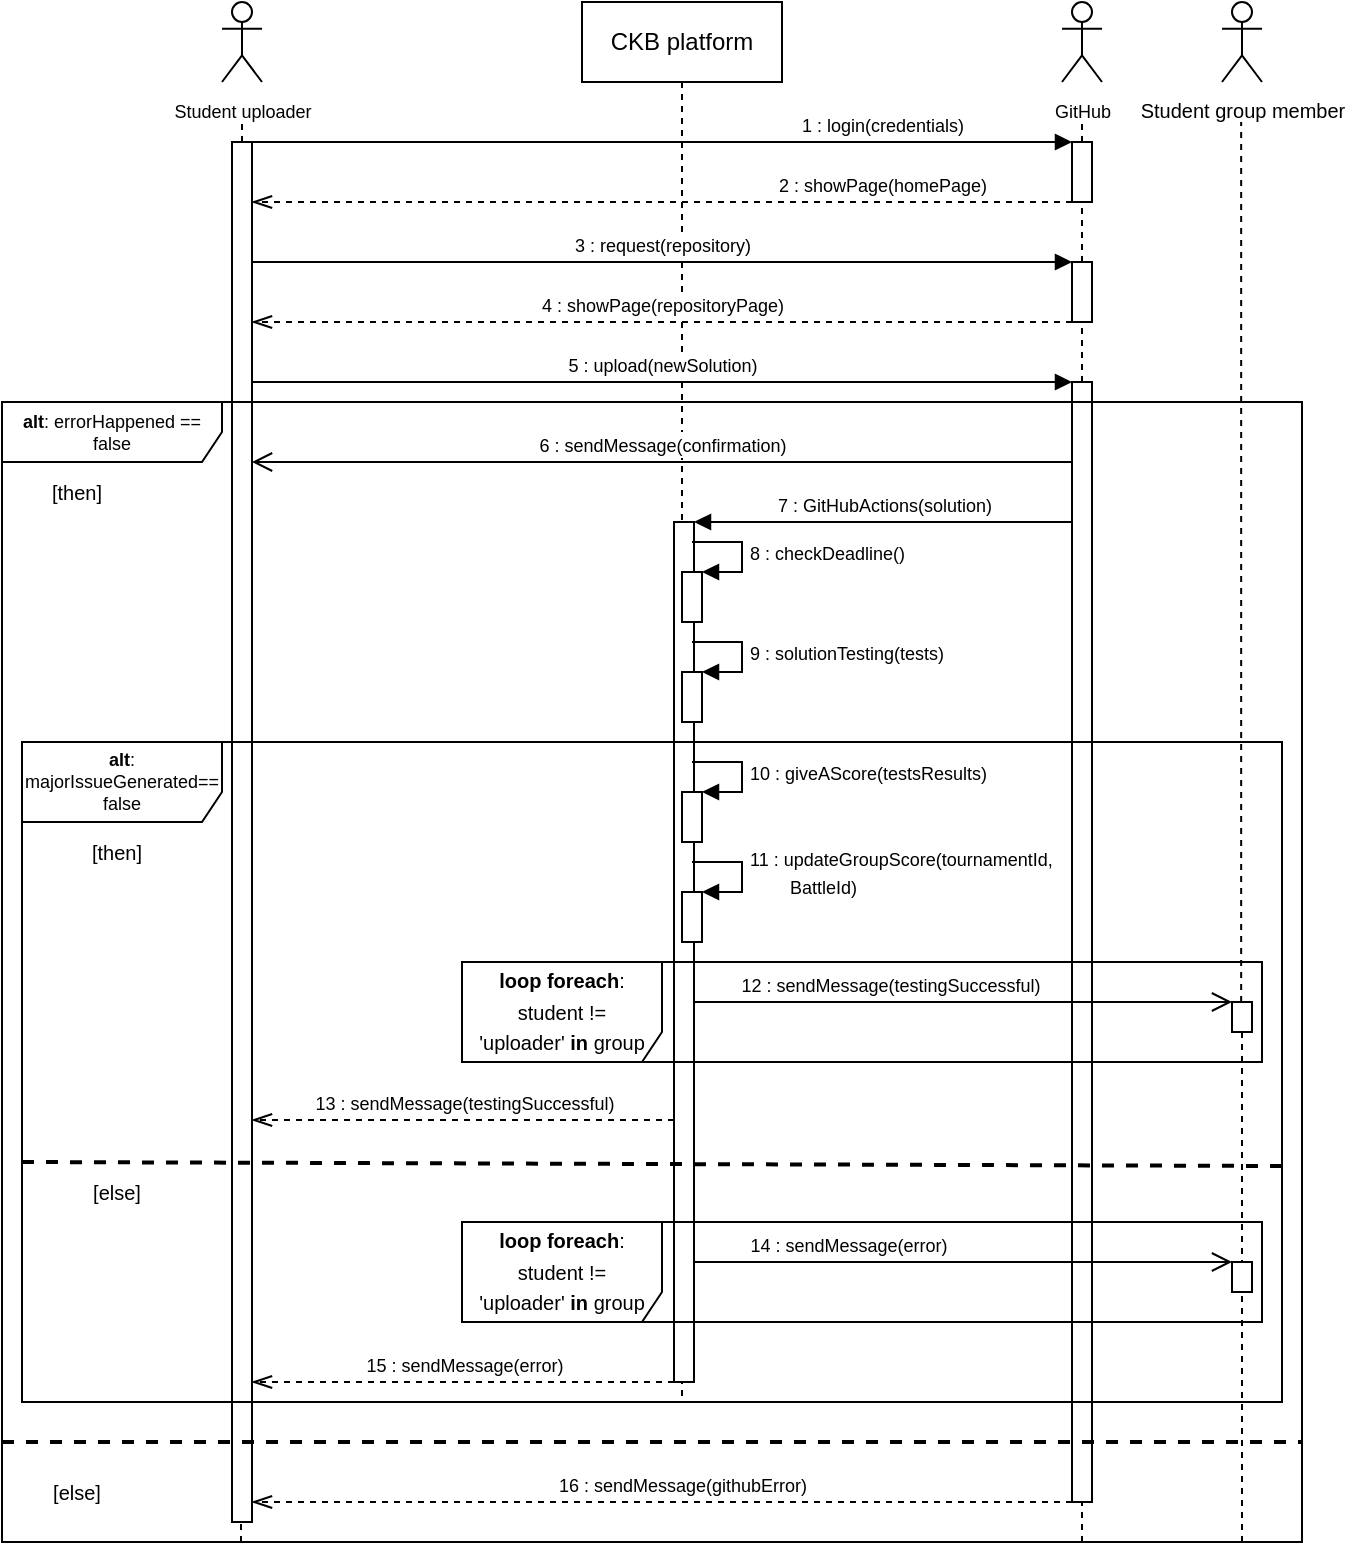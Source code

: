 <mxfile version="22.1.8" type="device">
  <diagram name="Page-1" id="2YBvvXClWsGukQMizWep">
    <mxGraphModel dx="2284" dy="746" grid="1" gridSize="10" guides="1" tooltips="1" connect="1" arrows="1" fold="1" page="1" pageScale="1" pageWidth="850" pageHeight="1100" math="0" shadow="0">
      <root>
        <mxCell id="0" />
        <mxCell id="1" parent="0" />
        <mxCell id="xNlqgEtzLe3WfWEDsrTl-1" value="CKB platform" style="shape=umlLifeline;perimeter=lifelinePerimeter;whiteSpace=wrap;html=1;container=0;dropTarget=0;collapsible=0;recursiveResize=0;outlineConnect=0;portConstraint=eastwest;newEdgeStyle={&quot;edgeStyle&quot;:&quot;elbowEdgeStyle&quot;,&quot;elbow&quot;:&quot;vertical&quot;,&quot;curved&quot;:0,&quot;rounded&quot;:0};" parent="1" vertex="1">
          <mxGeometry x="80" y="40" width="100" height="700" as="geometry" />
        </mxCell>
        <mxCell id="xNlqgEtzLe3WfWEDsrTl-5" value="" style="html=1;points=[];perimeter=orthogonalPerimeter;outlineConnect=0;targetShapes=umlLifeline;portConstraint=eastwest;newEdgeStyle={&quot;edgeStyle&quot;:&quot;elbowEdgeStyle&quot;,&quot;elbow&quot;:&quot;vertical&quot;,&quot;curved&quot;:0,&quot;rounded&quot;:0};" parent="xNlqgEtzLe3WfWEDsrTl-1" vertex="1">
          <mxGeometry x="46" y="260" width="10" height="430" as="geometry" />
        </mxCell>
        <mxCell id="xNlqgEtzLe3WfWEDsrTl-10" value="&lt;font style=&quot;font-size: 9px;&quot;&gt;Student uploader&lt;/font&gt;" style="shape=umlActor;verticalLabelPosition=bottom;verticalAlign=top;html=1;outlineConnect=0;" parent="1" vertex="1">
          <mxGeometry x="-100" y="40" width="20" height="40" as="geometry" />
        </mxCell>
        <mxCell id="xNlqgEtzLe3WfWEDsrTl-11" value="" style="endArrow=none;dashed=1;html=1;rounded=0;" parent="1" source="xNlqgEtzLe3WfWEDsrTl-12" edge="1">
          <mxGeometry width="50" height="50" relative="1" as="geometry">
            <mxPoint x="-90" y="350" as="sourcePoint" />
            <mxPoint x="-90" y="100" as="targetPoint" />
          </mxGeometry>
        </mxCell>
        <mxCell id="xNlqgEtzLe3WfWEDsrTl-12" value="" style="html=1;points=[];perimeter=orthogonalPerimeter;outlineConnect=0;targetShapes=umlLifeline;portConstraint=eastwest;newEdgeStyle={&quot;edgeStyle&quot;:&quot;elbowEdgeStyle&quot;,&quot;elbow&quot;:&quot;vertical&quot;,&quot;curved&quot;:0,&quot;rounded&quot;:0};" parent="1" vertex="1">
          <mxGeometry x="-95" y="110" width="10" height="690" as="geometry" />
        </mxCell>
        <mxCell id="xNlqgEtzLe3WfWEDsrTl-13" value="&lt;font style=&quot;font-size: 9px;&quot;&gt;1 : login(credentials)&lt;/font&gt;" style="html=1;verticalAlign=bottom;endArrow=block;edgeStyle=elbowEdgeStyle;elbow=horizontal;curved=0;rounded=0;" parent="1" source="xNlqgEtzLe3WfWEDsrTl-12" target="xNlqgEtzLe3WfWEDsrTl-29" edge="1">
          <mxGeometry x="0.537" relative="1" as="geometry">
            <mxPoint x="-50" y="110" as="sourcePoint" />
            <Array as="points">
              <mxPoint x="30" y="110" />
            </Array>
            <mxPoint x="320" y="110" as="targetPoint" />
            <mxPoint as="offset" />
          </mxGeometry>
        </mxCell>
        <mxCell id="xNlqgEtzLe3WfWEDsrTl-14" value="&lt;font style=&quot;font-size: 9px;&quot;&gt;2 : showPage(homePage)&lt;/font&gt;" style="html=1;verticalAlign=bottom;endArrow=openThin;dashed=1;endSize=8;edgeStyle=elbowEdgeStyle;elbow=vertical;curved=0;rounded=0;endFill=0;" parent="1" source="xNlqgEtzLe3WfWEDsrTl-29" target="xNlqgEtzLe3WfWEDsrTl-12" edge="1">
          <mxGeometry x="-0.537" relative="1" as="geometry">
            <mxPoint x="-50" y="140" as="targetPoint" />
            <Array as="points">
              <mxPoint x="5" y="140" />
            </Array>
            <mxPoint x="125" y="140" as="sourcePoint" />
            <mxPoint as="offset" />
          </mxGeometry>
        </mxCell>
        <mxCell id="xNlqgEtzLe3WfWEDsrTl-15" value="&lt;font style=&quot;font-size: 9px;&quot;&gt;3&amp;nbsp;: request(repository)&lt;/font&gt;" style="html=1;verticalAlign=bottom;endArrow=block;edgeStyle=elbowEdgeStyle;elbow=vertical;curved=0;rounded=0;" parent="1" source="xNlqgEtzLe3WfWEDsrTl-12" target="xNlqgEtzLe3WfWEDsrTl-3" edge="1">
          <mxGeometry relative="1" as="geometry">
            <mxPoint x="-80" y="190" as="sourcePoint" />
            <Array as="points">
              <mxPoint x="30" y="170" />
            </Array>
            <mxPoint x="90" y="200" as="targetPoint" />
          </mxGeometry>
        </mxCell>
        <mxCell id="xNlqgEtzLe3WfWEDsrTl-16" value="&lt;font style=&quot;font-size: 9px;&quot;&gt;4 : showPage(repositoryPage)&lt;/font&gt;" style="html=1;verticalAlign=bottom;endArrow=openThin;dashed=1;endSize=8;edgeStyle=elbowEdgeStyle;elbow=vertical;curved=0;rounded=0;endFill=0;" parent="1" source="xNlqgEtzLe3WfWEDsrTl-3" target="xNlqgEtzLe3WfWEDsrTl-12" edge="1">
          <mxGeometry relative="1" as="geometry">
            <mxPoint x="-85" y="230" as="targetPoint" />
            <Array as="points">
              <mxPoint x="120" y="200" />
            </Array>
            <mxPoint x="125" y="230" as="sourcePoint" />
          </mxGeometry>
        </mxCell>
        <mxCell id="xNlqgEtzLe3WfWEDsrTl-19" value="&lt;font style=&quot;font-size: 9px;&quot;&gt;5 : upload(newSolution)&lt;/font&gt;" style="html=1;verticalAlign=bottom;endArrow=block;edgeStyle=elbowEdgeStyle;elbow=horizontal;curved=0;rounded=0;" parent="1" target="xNlqgEtzLe3WfWEDsrTl-4" edge="1">
          <mxGeometry relative="1" as="geometry">
            <mxPoint x="-85" y="230" as="sourcePoint" />
            <Array as="points">
              <mxPoint x="30" y="230" />
            </Array>
            <mxPoint x="125" y="230" as="targetPoint" />
            <mxPoint as="offset" />
          </mxGeometry>
        </mxCell>
        <mxCell id="xNlqgEtzLe3WfWEDsrTl-20" value="&lt;font style=&quot;font-size: 9px;&quot;&gt;6 : sendMessage(confirmation)&lt;/font&gt;" style="html=1;verticalAlign=bottom;endArrow=open;endSize=8;edgeStyle=elbowEdgeStyle;elbow=vertical;curved=0;rounded=0;endFill=0;" parent="1" source="xNlqgEtzLe3WfWEDsrTl-4" target="xNlqgEtzLe3WfWEDsrTl-12" edge="1">
          <mxGeometry relative="1" as="geometry">
            <mxPoint x="-80" y="260" as="targetPoint" />
            <Array as="points">
              <mxPoint x="20" y="270" />
            </Array>
            <mxPoint x="130" y="260" as="sourcePoint" />
          </mxGeometry>
        </mxCell>
        <mxCell id="xNlqgEtzLe3WfWEDsrTl-27" value="&lt;font style=&quot;font-size: 9px;&quot;&gt;GitHub&lt;/font&gt;" style="shape=umlActor;verticalLabelPosition=bottom;verticalAlign=top;html=1;outlineConnect=0;" parent="1" vertex="1">
          <mxGeometry x="320" y="40" width="20" height="40" as="geometry" />
        </mxCell>
        <mxCell id="xNlqgEtzLe3WfWEDsrTl-28" value="" style="endArrow=none;dashed=1;html=1;rounded=0;" parent="1" source="xNlqgEtzLe3WfWEDsrTl-29" edge="1">
          <mxGeometry width="50" height="50" relative="1" as="geometry">
            <mxPoint x="330" y="670" as="sourcePoint" />
            <mxPoint x="330" y="100" as="targetPoint" />
          </mxGeometry>
        </mxCell>
        <mxCell id="xNlqgEtzLe3WfWEDsrTl-30" value="" style="endArrow=none;dashed=1;html=1;rounded=0;" parent="1" source="xNlqgEtzLe3WfWEDsrTl-3" target="xNlqgEtzLe3WfWEDsrTl-29" edge="1">
          <mxGeometry width="50" height="50" relative="1" as="geometry">
            <mxPoint x="330" y="670" as="sourcePoint" />
            <mxPoint x="330" y="100" as="targetPoint" />
          </mxGeometry>
        </mxCell>
        <mxCell id="xNlqgEtzLe3WfWEDsrTl-29" value="" style="html=1;points=[];perimeter=orthogonalPerimeter;outlineConnect=0;targetShapes=umlLifeline;portConstraint=eastwest;newEdgeStyle={&quot;edgeStyle&quot;:&quot;elbowEdgeStyle&quot;,&quot;elbow&quot;:&quot;vertical&quot;,&quot;curved&quot;:0,&quot;rounded&quot;:0};" parent="1" vertex="1">
          <mxGeometry x="325" y="110" width="10" height="30" as="geometry" />
        </mxCell>
        <mxCell id="xNlqgEtzLe3WfWEDsrTl-31" value="" style="endArrow=none;dashed=1;html=1;rounded=0;" parent="1" source="xNlqgEtzLe3WfWEDsrTl-4" target="xNlqgEtzLe3WfWEDsrTl-3" edge="1">
          <mxGeometry width="50" height="50" relative="1" as="geometry">
            <mxPoint x="330" y="670" as="sourcePoint" />
            <mxPoint x="330" y="140" as="targetPoint" />
          </mxGeometry>
        </mxCell>
        <mxCell id="xNlqgEtzLe3WfWEDsrTl-3" value="" style="html=1;points=[];perimeter=orthogonalPerimeter;outlineConnect=0;targetShapes=umlLifeline;portConstraint=eastwest;newEdgeStyle={&quot;edgeStyle&quot;:&quot;elbowEdgeStyle&quot;,&quot;elbow&quot;:&quot;vertical&quot;,&quot;curved&quot;:0,&quot;rounded&quot;:0};" parent="1" vertex="1">
          <mxGeometry x="325" y="170" width="10" height="30" as="geometry" />
        </mxCell>
        <mxCell id="xNlqgEtzLe3WfWEDsrTl-32" value="" style="endArrow=none;dashed=1;html=1;rounded=0;" parent="1" edge="1">
          <mxGeometry width="50" height="50" relative="1" as="geometry">
            <mxPoint x="330" y="810" as="sourcePoint" />
            <mxPoint x="330" y="790" as="targetPoint" />
          </mxGeometry>
        </mxCell>
        <mxCell id="xNlqgEtzLe3WfWEDsrTl-4" value="" style="html=1;points=[];perimeter=orthogonalPerimeter;outlineConnect=0;targetShapes=umlLifeline;portConstraint=eastwest;newEdgeStyle={&quot;edgeStyle&quot;:&quot;elbowEdgeStyle&quot;,&quot;elbow&quot;:&quot;vertical&quot;,&quot;curved&quot;:0,&quot;rounded&quot;:0};" parent="1" vertex="1">
          <mxGeometry x="325" y="230" width="10" height="560" as="geometry" />
        </mxCell>
        <mxCell id="xNlqgEtzLe3WfWEDsrTl-34" value="&lt;font style=&quot;font-size: 9px;&quot;&gt;7 : GitHubActions(solution)&lt;/font&gt;" style="html=1;verticalAlign=bottom;endArrow=block;endSize=6;edgeStyle=elbowEdgeStyle;elbow=vertical;curved=0;rounded=0;endFill=1;" parent="1" source="xNlqgEtzLe3WfWEDsrTl-4" target="xNlqgEtzLe3WfWEDsrTl-5" edge="1">
          <mxGeometry relative="1" as="geometry">
            <mxPoint x="-85" y="290" as="targetPoint" />
            <Array as="points">
              <mxPoint x="190" y="300" />
            </Array>
            <mxPoint x="325" y="290" as="sourcePoint" />
          </mxGeometry>
        </mxCell>
        <mxCell id="xNlqgEtzLe3WfWEDsrTl-17" value="&lt;p style=&quot;line-height: 120%; font-size: 9px;&quot;&gt;&lt;font style=&quot;font-size: 9px;&quot;&gt;&lt;b&gt;alt&lt;/b&gt;: errorHappened == false&lt;/font&gt;&lt;/p&gt;" style="shape=umlFrame;whiteSpace=wrap;html=1;pointerEvents=0;width=110;height=30;verticalAlign=middle;horizontal=1;labelPosition=center;verticalLabelPosition=middle;align=center;" parent="1" vertex="1">
          <mxGeometry x="-210" y="240" width="650" height="570" as="geometry" />
        </mxCell>
        <mxCell id="xNlqgEtzLe3WfWEDsrTl-36" value="" style="html=1;points=[[0,0,0,0,5],[0,1,0,0,-5],[1,0,0,0,5],[1,1,0,0,-5]];perimeter=orthogonalPerimeter;outlineConnect=0;targetShapes=umlLifeline;portConstraint=eastwest;newEdgeStyle={&quot;curved&quot;:0,&quot;rounded&quot;:0};" parent="1" vertex="1">
          <mxGeometry x="130" y="375" width="10" height="25" as="geometry" />
        </mxCell>
        <mxCell id="xNlqgEtzLe3WfWEDsrTl-37" value="&lt;font style=&quot;font-size: 9px;&quot;&gt;9 : solutionTesting(tests)&lt;/font&gt;" style="html=1;align=left;spacingLeft=2;endArrow=block;rounded=0;edgeStyle=orthogonalEdgeStyle;curved=0;rounded=0;" parent="1" target="xNlqgEtzLe3WfWEDsrTl-36" edge="1">
          <mxGeometry relative="1" as="geometry">
            <mxPoint x="135" y="360" as="sourcePoint" />
            <Array as="points">
              <mxPoint x="160" y="360" />
              <mxPoint x="160" y="375" />
            </Array>
          </mxGeometry>
        </mxCell>
        <mxCell id="xNlqgEtzLe3WfWEDsrTl-38" value="&lt;p style=&quot;line-height: 120%; font-size: 9px;&quot;&gt;&lt;font style=&quot;font-size: 9px;&quot;&gt;&lt;b&gt;alt&lt;/b&gt;: majorIssueGenerated== false&lt;/font&gt;&lt;/p&gt;" style="shape=umlFrame;whiteSpace=wrap;html=1;pointerEvents=0;width=100;height=40;verticalAlign=middle;horizontal=1;labelPosition=center;verticalLabelPosition=middle;align=center;" parent="1" vertex="1">
          <mxGeometry x="-200" y="410" width="630" height="330" as="geometry" />
        </mxCell>
        <mxCell id="xNlqgEtzLe3WfWEDsrTl-40" value="" style="html=1;points=[[0,0,0,0,5],[0,1,0,0,-5],[1,0,0,0,5],[1,1,0,0,-5]];perimeter=orthogonalPerimeter;outlineConnect=0;targetShapes=umlLifeline;portConstraint=eastwest;newEdgeStyle={&quot;curved&quot;:0,&quot;rounded&quot;:0};" parent="1" vertex="1">
          <mxGeometry x="130" y="435" width="10" height="25" as="geometry" />
        </mxCell>
        <mxCell id="xNlqgEtzLe3WfWEDsrTl-41" value="&lt;font style=&quot;font-size: 9px;&quot;&gt;10 : giveAScore(testsResults)&lt;/font&gt;" style="html=1;align=left;spacingLeft=2;endArrow=block;rounded=0;edgeStyle=orthogonalEdgeStyle;curved=0;rounded=0;" parent="1" target="xNlqgEtzLe3WfWEDsrTl-40" edge="1">
          <mxGeometry relative="1" as="geometry">
            <mxPoint x="135" y="420" as="sourcePoint" />
            <Array as="points">
              <mxPoint x="160" y="420" />
              <mxPoint x="160" y="435" />
            </Array>
          </mxGeometry>
        </mxCell>
        <mxCell id="xNlqgEtzLe3WfWEDsrTl-42" value="" style="html=1;points=[[0,0,0,0,5],[0,1,0,0,-5],[1,0,0,0,5],[1,1,0,0,-5]];perimeter=orthogonalPerimeter;outlineConnect=0;targetShapes=umlLifeline;portConstraint=eastwest;newEdgeStyle={&quot;curved&quot;:0,&quot;rounded&quot;:0};" parent="1" vertex="1">
          <mxGeometry x="130" y="485" width="10" height="25" as="geometry" />
        </mxCell>
        <mxCell id="xNlqgEtzLe3WfWEDsrTl-43" value="&lt;font style=&quot;font-size: 9px;&quot;&gt;11 : updateGroupScore(tournamentId,&lt;br&gt;&lt;span style=&quot;white-space: pre;&quot;&gt;&#x9;&lt;/span&gt;BattleId)&lt;/font&gt;" style="html=1;align=left;spacingLeft=2;endArrow=block;rounded=0;edgeStyle=orthogonalEdgeStyle;curved=0;rounded=0;" parent="1" target="xNlqgEtzLe3WfWEDsrTl-42" edge="1">
          <mxGeometry relative="1" as="geometry">
            <mxPoint x="135" y="470" as="sourcePoint" />
            <Array as="points">
              <mxPoint x="160" y="470" />
              <mxPoint x="160" y="485" />
            </Array>
            <mxPoint as="offset" />
          </mxGeometry>
        </mxCell>
        <mxCell id="xNlqgEtzLe3WfWEDsrTl-44" value="&lt;font style=&quot;font-size: 9px;&quot;&gt;12 : sendMessage(testingSuccessful)&lt;/font&gt;" style="html=1;verticalAlign=bottom;endArrow=open;endSize=8;edgeStyle=elbowEdgeStyle;elbow=vertical;curved=0;rounded=0;endFill=0;" parent="1" target="xNlqgEtzLe3WfWEDsrTl-49" edge="1">
          <mxGeometry x="-0.274" relative="1" as="geometry">
            <mxPoint x="295" y="540" as="targetPoint" />
            <Array as="points">
              <mxPoint x="380" y="540" />
            </Array>
            <mxPoint x="136" y="540" as="sourcePoint" />
            <mxPoint as="offset" />
          </mxGeometry>
        </mxCell>
        <mxCell id="xNlqgEtzLe3WfWEDsrTl-45" value="&lt;p style=&quot;line-height: 120%;&quot;&gt;&lt;font style=&quot;font-size: 10px;&quot;&gt;&lt;b&gt;loop foreach&lt;/b&gt;: student != &#39;uploader&#39;&amp;nbsp;&lt;b&gt;in &lt;/b&gt;group&lt;/font&gt;&lt;/p&gt;" style="shape=umlFrame;whiteSpace=wrap;html=1;pointerEvents=0;width=100;height=50;verticalAlign=middle;horizontal=1;labelPosition=center;verticalLabelPosition=middle;align=center;" parent="1" vertex="1">
          <mxGeometry x="20" y="520" width="400" height="50" as="geometry" />
        </mxCell>
        <mxCell id="xNlqgEtzLe3WfWEDsrTl-46" value="&lt;font size=&quot;1&quot;&gt;Student group member&lt;/font&gt;" style="shape=umlActor;verticalLabelPosition=bottom;verticalAlign=top;html=1;outlineConnect=0;" parent="1" vertex="1">
          <mxGeometry x="400" y="40" width="20" height="40" as="geometry" />
        </mxCell>
        <mxCell id="xNlqgEtzLe3WfWEDsrTl-47" value="" style="endArrow=none;dashed=1;html=1;rounded=0;" parent="1" source="xNlqgEtzLe3WfWEDsrTl-49" edge="1">
          <mxGeometry width="50" height="50" relative="1" as="geometry">
            <mxPoint x="409.58" y="460" as="sourcePoint" />
            <mxPoint x="409.58" y="100" as="targetPoint" />
          </mxGeometry>
        </mxCell>
        <mxCell id="xNlqgEtzLe3WfWEDsrTl-48" value="" style="endArrow=none;dashed=1;html=1;rounded=0;" parent="1" target="xNlqgEtzLe3WfWEDsrTl-49" edge="1">
          <mxGeometry width="50" height="50" relative="1" as="geometry">
            <mxPoint x="410" y="810" as="sourcePoint" />
            <mxPoint x="409.58" y="150" as="targetPoint" />
          </mxGeometry>
        </mxCell>
        <mxCell id="xNlqgEtzLe3WfWEDsrTl-49" value="" style="html=1;points=[];perimeter=orthogonalPerimeter;outlineConnect=0;targetShapes=umlLifeline;portConstraint=eastwest;newEdgeStyle={&quot;edgeStyle&quot;:&quot;elbowEdgeStyle&quot;,&quot;elbow&quot;:&quot;vertical&quot;,&quot;curved&quot;:0,&quot;rounded&quot;:0};" parent="1" vertex="1">
          <mxGeometry x="405" y="540" width="10" height="15" as="geometry" />
        </mxCell>
        <mxCell id="xNlqgEtzLe3WfWEDsrTl-52" value="&lt;font style=&quot;font-size: 9px;&quot;&gt;13 : sendMessage(testingSuccessful)&lt;/font&gt;" style="html=1;verticalAlign=bottom;endArrow=openThin;endSize=8;edgeStyle=elbowEdgeStyle;elbow=vertical;curved=0;rounded=0;endFill=0;dashed=1;" parent="1" edge="1">
          <mxGeometry relative="1" as="geometry">
            <mxPoint x="-85" y="599" as="targetPoint" />
            <Array as="points">
              <mxPoint x="60" y="599" />
            </Array>
            <mxPoint x="126" y="599.0" as="sourcePoint" />
          </mxGeometry>
        </mxCell>
        <mxCell id="xNlqgEtzLe3WfWEDsrTl-54" value="[then]" style="text;html=1;strokeColor=none;fillColor=none;align=center;verticalAlign=middle;whiteSpace=wrap;rounded=0;fontSize=10;" parent="1" vertex="1">
          <mxGeometry x="-190" y="280" width="35" height="10" as="geometry" />
        </mxCell>
        <mxCell id="xNlqgEtzLe3WfWEDsrTl-55" value="[then]" style="text;html=1;strokeColor=none;fillColor=none;align=center;verticalAlign=middle;whiteSpace=wrap;rounded=0;fontSize=10;" parent="1" vertex="1">
          <mxGeometry x="-170" y="460" width="35" height="10" as="geometry" />
        </mxCell>
        <mxCell id="xNlqgEtzLe3WfWEDsrTl-56" value="[else]" style="text;html=1;strokeColor=none;fillColor=none;align=center;verticalAlign=middle;whiteSpace=wrap;rounded=0;fontSize=10;" parent="1" vertex="1">
          <mxGeometry x="-170" y="630" width="35" height="10" as="geometry" />
        </mxCell>
        <mxCell id="xNlqgEtzLe3WfWEDsrTl-57" value="[else]" style="text;html=1;strokeColor=none;fillColor=none;align=center;verticalAlign=middle;whiteSpace=wrap;rounded=0;fontSize=10;" parent="1" vertex="1">
          <mxGeometry x="-190" y="780" width="35" height="10" as="geometry" />
        </mxCell>
        <mxCell id="xNlqgEtzLe3WfWEDsrTl-58" value="&lt;font style=&quot;font-size: 9px;&quot;&gt;14 : sendMessage(error)&lt;/font&gt;" style="html=1;verticalAlign=bottom;endArrow=open;endSize=8;edgeStyle=elbowEdgeStyle;elbow=vertical;curved=0;rounded=0;endFill=0;" parent="1" target="xNlqgEtzLe3WfWEDsrTl-60" edge="1">
          <mxGeometry x="-0.429" relative="1" as="geometry">
            <mxPoint x="295" y="670" as="targetPoint" />
            <Array as="points">
              <mxPoint x="370" y="670" />
            </Array>
            <mxPoint x="136" y="670" as="sourcePoint" />
            <mxPoint as="offset" />
          </mxGeometry>
        </mxCell>
        <mxCell id="xNlqgEtzLe3WfWEDsrTl-59" value="&lt;p style=&quot;line-height: 120%;&quot;&gt;&lt;font style=&quot;font-size: 10px;&quot;&gt;&lt;b&gt;loop foreach&lt;/b&gt;: student != &#39;uploader&#39;&amp;nbsp;&lt;b&gt;in &lt;/b&gt;group&lt;/font&gt;&lt;/p&gt;" style="shape=umlFrame;whiteSpace=wrap;html=1;pointerEvents=0;width=100;height=50;verticalAlign=middle;horizontal=1;labelPosition=center;verticalLabelPosition=middle;align=center;" parent="1" vertex="1">
          <mxGeometry x="20" y="650" width="400" height="50" as="geometry" />
        </mxCell>
        <mxCell id="xNlqgEtzLe3WfWEDsrTl-60" value="" style="html=1;points=[];perimeter=orthogonalPerimeter;outlineConnect=0;targetShapes=umlLifeline;portConstraint=eastwest;newEdgeStyle={&quot;edgeStyle&quot;:&quot;elbowEdgeStyle&quot;,&quot;elbow&quot;:&quot;vertical&quot;,&quot;curved&quot;:0,&quot;rounded&quot;:0};" parent="1" vertex="1">
          <mxGeometry x="405" y="670" width="10" height="15" as="geometry" />
        </mxCell>
        <mxCell id="xNlqgEtzLe3WfWEDsrTl-62" value="&lt;font style=&quot;font-size: 9px;&quot;&gt;15 : sendMessage(error)&lt;/font&gt;" style="html=1;verticalAlign=bottom;endArrow=openThin;endSize=8;edgeStyle=elbowEdgeStyle;elbow=vertical;curved=0;rounded=0;endFill=0;dashed=1;" parent="1" source="xNlqgEtzLe3WfWEDsrTl-5" edge="1">
          <mxGeometry relative="1" as="geometry">
            <mxPoint x="-85" y="730" as="targetPoint" />
            <Array as="points">
              <mxPoint x="60" y="730" />
            </Array>
            <mxPoint x="126" y="720" as="sourcePoint" />
          </mxGeometry>
        </mxCell>
        <mxCell id="xNlqgEtzLe3WfWEDsrTl-65" value="" style="endArrow=none;dashed=1;html=1;rounded=0;strokeWidth=2;exitX=0.003;exitY=0.653;exitDx=0;exitDy=0;exitPerimeter=0;" parent="1" edge="1">
          <mxGeometry width="50" height="50" relative="1" as="geometry">
            <mxPoint x="-210" y="760" as="sourcePoint" />
            <mxPoint x="440" y="760" as="targetPoint" />
          </mxGeometry>
        </mxCell>
        <mxCell id="xNlqgEtzLe3WfWEDsrTl-66" value="&lt;font style=&quot;font-size: 9px;&quot;&gt;16 : sendMessage(githubError)&lt;/font&gt;" style="html=1;verticalAlign=bottom;endArrow=openThin;dashed=1;endSize=8;edgeStyle=elbowEdgeStyle;elbow=vertical;curved=0;rounded=0;endFill=0;" parent="1" edge="1">
          <mxGeometry x="-0.049" relative="1" as="geometry">
            <mxPoint x="-85" y="790" as="targetPoint" />
            <Array as="points">
              <mxPoint x="140" y="790" />
            </Array>
            <mxPoint x="325" y="790" as="sourcePoint" />
            <mxPoint as="offset" />
          </mxGeometry>
        </mxCell>
        <mxCell id="xNlqgEtzLe3WfWEDsrTl-67" value="" style="endArrow=none;dashed=1;html=1;rounded=0;" parent="1" edge="1">
          <mxGeometry width="50" height="50" relative="1" as="geometry">
            <mxPoint x="-90.5" y="810" as="sourcePoint" />
            <mxPoint x="-90.5" y="800" as="targetPoint" />
          </mxGeometry>
        </mxCell>
        <mxCell id="xNlqgEtzLe3WfWEDsrTl-68" value="" style="endArrow=none;dashed=1;html=1;rounded=0;strokeWidth=2;exitX=0.003;exitY=0.653;exitDx=0;exitDy=0;exitPerimeter=0;entryX=1.002;entryY=0.642;entryDx=0;entryDy=0;entryPerimeter=0;" parent="1" edge="1">
          <mxGeometry width="50" height="50" relative="1" as="geometry">
            <mxPoint x="-200" y="620" as="sourcePoint" />
            <mxPoint x="431" y="622" as="targetPoint" />
          </mxGeometry>
        </mxCell>
        <mxCell id="xNlqgEtzLe3WfWEDsrTl-69" value="" style="html=1;points=[[0,0,0,0,5],[0,1,0,0,-5],[1,0,0,0,5],[1,1,0,0,-5]];perimeter=orthogonalPerimeter;outlineConnect=0;targetShapes=umlLifeline;portConstraint=eastwest;newEdgeStyle={&quot;curved&quot;:0,&quot;rounded&quot;:0};" parent="1" vertex="1">
          <mxGeometry x="130" y="325" width="10" height="25" as="geometry" />
        </mxCell>
        <mxCell id="xNlqgEtzLe3WfWEDsrTl-70" value="&lt;font style=&quot;font-size: 9px;&quot;&gt;8 : checkDeadline()&lt;/font&gt;" style="html=1;align=left;spacingLeft=2;endArrow=block;rounded=0;edgeStyle=orthogonalEdgeStyle;curved=0;rounded=0;" parent="1" target="xNlqgEtzLe3WfWEDsrTl-69" edge="1">
          <mxGeometry relative="1" as="geometry">
            <mxPoint x="135" y="310" as="sourcePoint" />
            <Array as="points">
              <mxPoint x="160" y="310" />
              <mxPoint x="160" y="325" />
            </Array>
          </mxGeometry>
        </mxCell>
      </root>
    </mxGraphModel>
  </diagram>
</mxfile>
